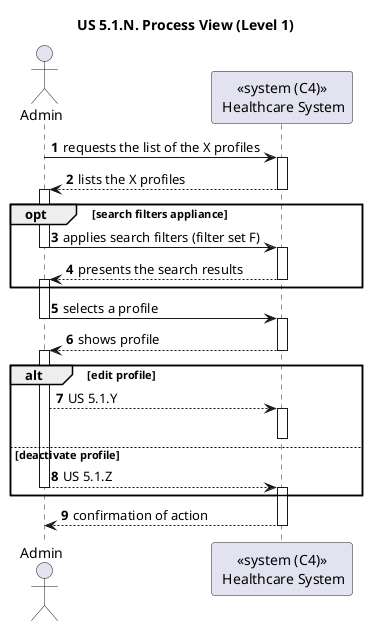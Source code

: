 @startuml
'https://plantuml.com/sequence-diagram

title "US 5.1.N. Process View (Level 1)"

autonumber

actor Admin as ADM
participant "<<system (C4)>>\n Healthcare System" as SYS

ADM -> SYS : requests the list of the X profiles
activate SYS

SYS --> ADM : lists the X profiles
deactivate SYS
activate ADM

deactivate ADM

    opt search filters appliance

        ADM -> SYS : applies search filters (filter set F)
        deactivate ADM
        activate SYS

        SYS --> ADM : presents the search results
        deactivate SYS
        activate ADM
    end opt

ADM -> SYS : selects a profile
deactivate ADM
activate SYS

SYS --> ADM : shows profile
deactivate SYS
activate ADM

    alt edit profile
        ADM --> SYS : US 5.1.Y
        activate SYS
        deactivate SYS

    else deactivate profile

        ADM --> SYS : US 5.1.Z
        deactivate ADM
        activate SYS

    end alt

SYS --> ADM : confirmation of action
deactivate SYS

@enduml